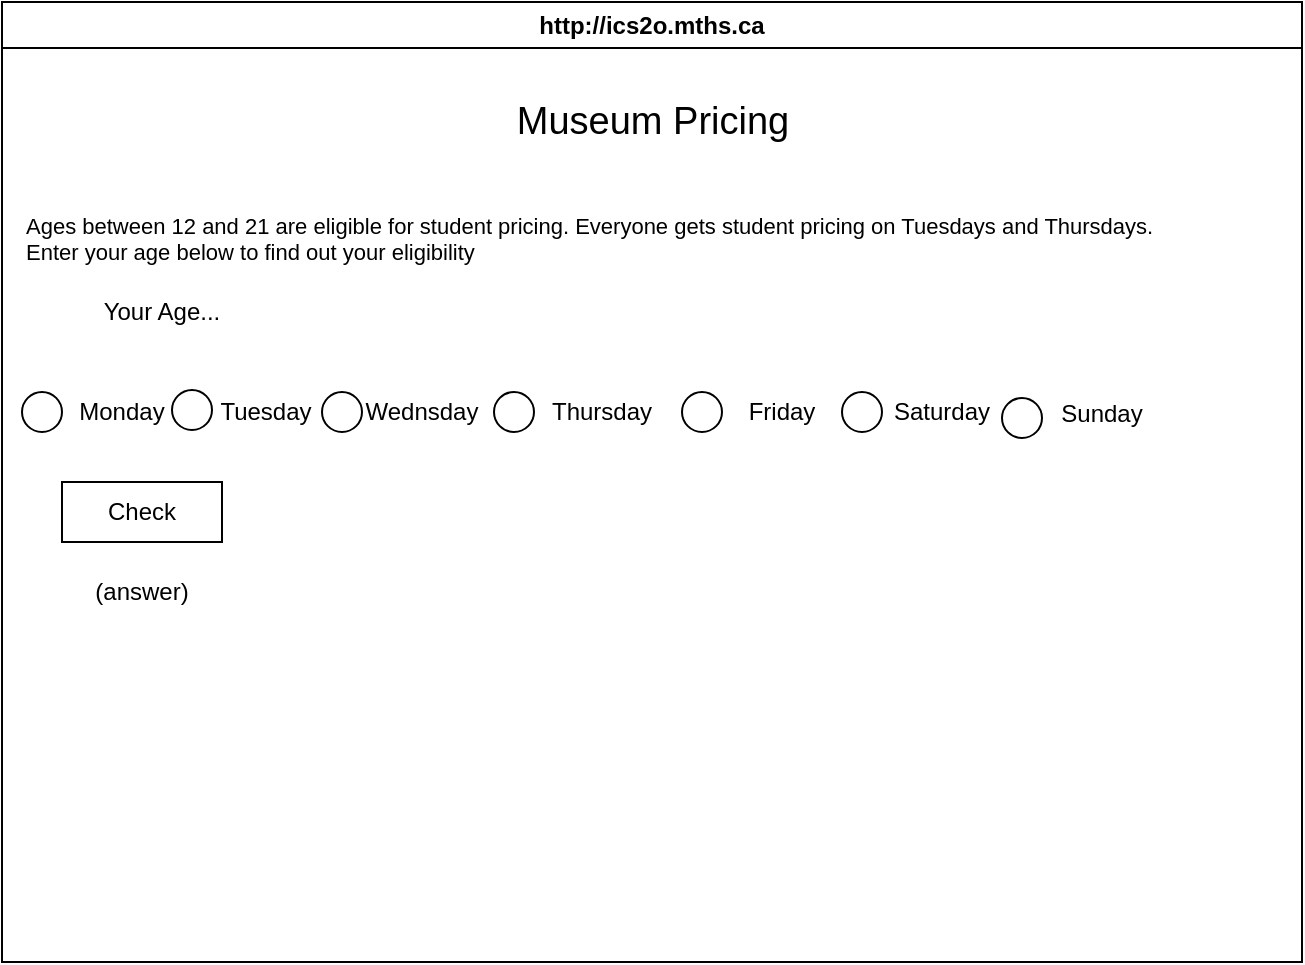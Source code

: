 <mxfile>
    <diagram id="HIP3nbAZw_EuaXWnEj3U" name="Page-1">
        <mxGraphModel dx="606" dy="562" grid="1" gridSize="10" guides="1" tooltips="1" connect="1" arrows="1" fold="1" page="1" pageScale="1" pageWidth="850" pageHeight="1100" math="0" shadow="0">
            <root>
                <mxCell id="0"/>
                <mxCell id="1" parent="0"/>
                <mxCell id="7" value="http://ics2o.mths.ca" style="swimlane;whiteSpace=wrap;html=1;" parent="1" vertex="1">
                    <mxGeometry x="30" y="60" width="650" height="480" as="geometry"/>
                </mxCell>
                <mxCell id="8" value="Monday" style="text;html=1;strokeColor=none;fillColor=none;align=center;verticalAlign=middle;whiteSpace=wrap;rounded=0;" parent="7" vertex="1">
                    <mxGeometry x="30" y="190" width="60" height="30" as="geometry"/>
                </mxCell>
                <mxCell id="14" value="Thursday" style="text;html=1;strokeColor=none;fillColor=none;align=center;verticalAlign=middle;whiteSpace=wrap;rounded=0;" parent="7" vertex="1">
                    <mxGeometry x="270" y="190" width="60" height="30" as="geometry"/>
                </mxCell>
                <mxCell id="13" value="Friday" style="text;html=1;strokeColor=none;fillColor=none;align=center;verticalAlign=middle;whiteSpace=wrap;rounded=0;" parent="7" vertex="1">
                    <mxGeometry x="360" y="190" width="60" height="30" as="geometry"/>
                </mxCell>
                <mxCell id="12" value="Saturday" style="text;html=1;strokeColor=none;fillColor=none;align=center;verticalAlign=middle;whiteSpace=wrap;rounded=0;" parent="7" vertex="1">
                    <mxGeometry x="440" y="190" width="60" height="30" as="geometry"/>
                </mxCell>
                <mxCell id="11" value="Wednsday" style="text;html=1;strokeColor=none;fillColor=none;align=center;verticalAlign=middle;whiteSpace=wrap;rounded=0;" parent="7" vertex="1">
                    <mxGeometry x="180" y="190" width="60" height="30" as="geometry"/>
                </mxCell>
                <mxCell id="10" value="Sunday" style="text;html=1;strokeColor=none;fillColor=none;align=center;verticalAlign=middle;whiteSpace=wrap;rounded=0;" parent="7" vertex="1">
                    <mxGeometry x="520" y="191" width="60" height="30" as="geometry"/>
                </mxCell>
                <mxCell id="9" value="Tuesday" style="text;html=1;strokeColor=none;fillColor=none;align=center;verticalAlign=middle;whiteSpace=wrap;rounded=0;" parent="7" vertex="1">
                    <mxGeometry x="102" y="190" width="60" height="30" as="geometry"/>
                </mxCell>
                <mxCell id="19" value="Your Age..." style="text;html=1;strokeColor=none;fillColor=none;align=center;verticalAlign=middle;whiteSpace=wrap;rounded=0;" parent="7" vertex="1">
                    <mxGeometry x="25" y="140" width="110" height="30" as="geometry"/>
                </mxCell>
                <mxCell id="20" value="Check" style="rounded=0;whiteSpace=wrap;html=1;" parent="7" vertex="1">
                    <mxGeometry x="30" y="240" width="80" height="30" as="geometry"/>
                </mxCell>
                <mxCell id="21" value="(answer)" style="text;html=1;strokeColor=none;fillColor=none;align=center;verticalAlign=middle;whiteSpace=wrap;rounded=0;" parent="7" vertex="1">
                    <mxGeometry x="40" y="280" width="60" height="30" as="geometry"/>
                </mxCell>
                <mxCell id="22" value="" style="ellipse;whiteSpace=wrap;html=1;aspect=fixed;" parent="7" vertex="1">
                    <mxGeometry x="10" y="195" width="20" height="20" as="geometry"/>
                </mxCell>
                <mxCell id="23" value="" style="ellipse;whiteSpace=wrap;html=1;aspect=fixed;" parent="7" vertex="1">
                    <mxGeometry x="85" y="194" width="20" height="20" as="geometry"/>
                </mxCell>
                <mxCell id="24" value="" style="ellipse;whiteSpace=wrap;html=1;aspect=fixed;" parent="7" vertex="1">
                    <mxGeometry x="160" y="195" width="20" height="20" as="geometry"/>
                </mxCell>
                <mxCell id="26" value="" style="ellipse;whiteSpace=wrap;html=1;aspect=fixed;" parent="7" vertex="1">
                    <mxGeometry x="246" y="195" width="20" height="20" as="geometry"/>
                </mxCell>
                <mxCell id="27" value="" style="ellipse;whiteSpace=wrap;html=1;aspect=fixed;" parent="7" vertex="1">
                    <mxGeometry x="340" y="195" width="20" height="20" as="geometry"/>
                </mxCell>
                <mxCell id="28" value="" style="ellipse;whiteSpace=wrap;html=1;aspect=fixed;" parent="7" vertex="1">
                    <mxGeometry x="420" y="195" width="20" height="20" as="geometry"/>
                </mxCell>
                <mxCell id="29" value="" style="ellipse;whiteSpace=wrap;html=1;aspect=fixed;" parent="7" vertex="1">
                    <mxGeometry x="500" y="198" width="20" height="20" as="geometry"/>
                </mxCell>
                <mxCell id="30" value="&lt;div style=&quot;font-size: 11px;&quot;&gt;Ages between 12 and 21 are eligible for student pricing.&amp;nbsp;&lt;span style=&quot;background-color: initial; font-size: 11px;&quot;&gt;Everyone gets student pricing on Tuesdays and Thursdays.&amp;nbsp;&lt;/span&gt;&lt;/div&gt;&lt;div style=&quot;font-size: 11px;&quot;&gt;Enter your age below to find out your eligibility&lt;/div&gt;&lt;div style=&quot;font-size: 11px;&quot;&gt;&lt;br style=&quot;font-size: 11px;&quot;&gt;&lt;/div&gt;" style="text;html=1;align=left;verticalAlign=middle;resizable=0;points=[];autosize=1;strokeColor=none;fillColor=none;fontSize=11;" vertex="1" parent="7">
                    <mxGeometry x="10" y="100" width="590" height="50" as="geometry"/>
                </mxCell>
                <mxCell id="31" value="&lt;font style=&quot;font-size: 19px;&quot;&gt;Museum Pricing&lt;/font&gt;" style="text;html=1;align=center;verticalAlign=middle;resizable=0;points=[];autosize=1;strokeColor=none;fillColor=none;fontSize=11;" vertex="1" parent="7">
                    <mxGeometry x="245" y="40" width="160" height="40" as="geometry"/>
                </mxCell>
            </root>
        </mxGraphModel>
    </diagram>
</mxfile>